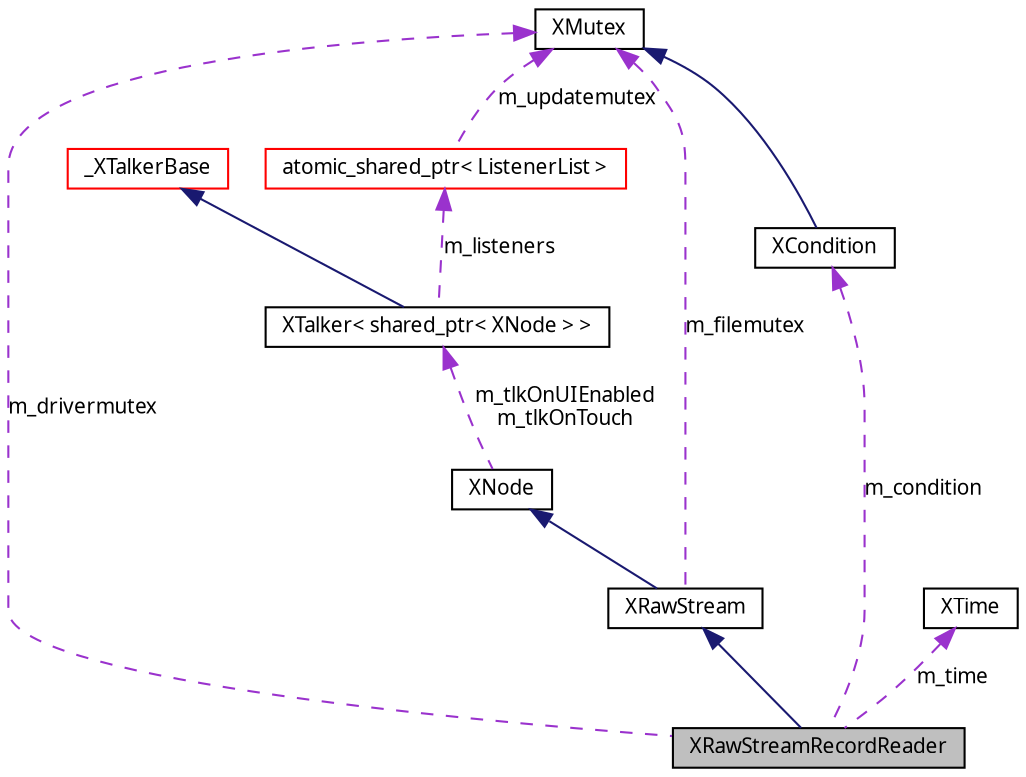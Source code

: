 digraph G
{
  edge [fontname="FreeSans.ttf",fontsize=10,labelfontname="FreeSans.ttf",labelfontsize=10];
  node [fontname="FreeSans.ttf",fontsize=10,shape=record];
  Node1 [label="XRawStreamRecordReader",height=0.2,width=0.4,color="black", fillcolor="grey75", style="filled" fontcolor="black"];
  Node2 -> Node1 [dir=back,color="midnightblue",fontsize=10,style="solid",fontname="FreeSans.ttf"];
  Node2 [label="XRawStream",height=0.2,width=0.4,color="black", fillcolor="white", style="filled",URL="$class_x_raw_stream.html"];
  Node3 -> Node2 [dir=back,color="midnightblue",fontsize=10,style="solid",fontname="FreeSans.ttf"];
  Node3 [label="XNode",height=0.2,width=0.4,color="black", fillcolor="white", style="filled",URL="$class_x_node.html"];
  Node4 -> Node3 [dir=back,color="darkorchid3",fontsize=10,style="dashed",label="m_tlkOnUIEnabled\nm_tlkOnTouch",fontname="FreeSans.ttf"];
  Node4 [label="XTalker\< shared_ptr\< XNode \> \>",height=0.2,width=0.4,color="black", fillcolor="white", style="filled",URL="$class_x_talker.html"];
  Node5 -> Node4 [dir=back,color="midnightblue",fontsize=10,style="solid",fontname="FreeSans.ttf"];
  Node5 [label="_XTalkerBase",height=0.2,width=0.4,color="red", fillcolor="white", style="filled",URL="$class___x_talker_base.html"];
  Node6 -> Node4 [dir=back,color="darkorchid3",fontsize=10,style="dashed",label="m_listeners",fontname="FreeSans.ttf"];
  Node6 [label="atomic_shared_ptr\< ListenerList \>",height=0.2,width=0.4,color="red", fillcolor="white", style="filled",URL="$classatomic__shared__ptr.html"];
  Node7 -> Node6 [dir=back,color="darkorchid3",fontsize=10,style="dashed",label="m_updatemutex",fontname="FreeSans.ttf"];
  Node7 [label="XMutex",height=0.2,width=0.4,color="black", fillcolor="white", style="filled",URL="$class_x_mutex.html"];
  Node7 -> Node2 [dir=back,color="darkorchid3",fontsize=10,style="dashed",label="m_filemutex",fontname="FreeSans.ttf"];
  Node7 -> Node1 [dir=back,color="darkorchid3",fontsize=10,style="dashed",label="m_drivermutex",fontname="FreeSans.ttf"];
  Node8 -> Node1 [dir=back,color="darkorchid3",fontsize=10,style="dashed",label="m_condition",fontname="FreeSans.ttf"];
  Node8 [label="XCondition",height=0.2,width=0.4,color="black", fillcolor="white", style="filled",URL="$class_x_condition.html"];
  Node7 -> Node8 [dir=back,color="midnightblue",fontsize=10,style="solid",fontname="FreeSans.ttf"];
  Node9 -> Node1 [dir=back,color="darkorchid3",fontsize=10,style="dashed",label="m_time",fontname="FreeSans.ttf"];
  Node9 [label="XTime",height=0.2,width=0.4,color="black", fillcolor="white", style="filled",URL="$class_x_time.html"];
}
